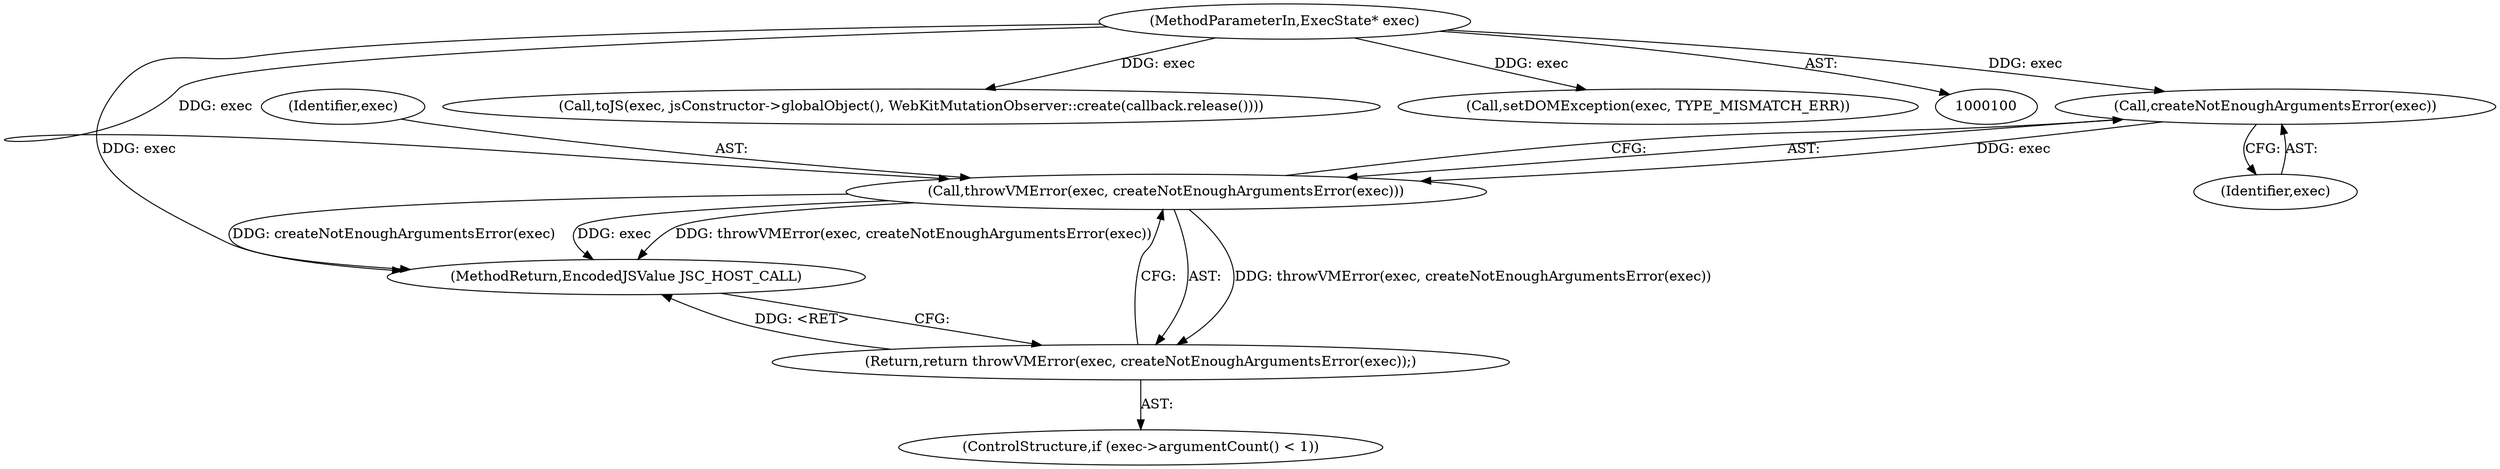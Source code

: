 digraph "0_Chrome_b944f670bb7a8a919daac497a4ea0536c954c201_5@API" {
"1000110" [label="(Call,createNotEnoughArgumentsError(exec))"];
"1000101" [label="(MethodParameterIn,ExecState* exec)"];
"1000108" [label="(Call,throwVMError(exec, createNotEnoughArgumentsError(exec)))"];
"1000107" [label="(Return,return throwVMError(exec, createNotEnoughArgumentsError(exec));)"];
"1000109" [label="(Identifier,exec)"];
"1000108" [label="(Call,throwVMError(exec, createNotEnoughArgumentsError(exec)))"];
"1000141" [label="(MethodReturn,EncodedJSValue JSC_HOST_CALL)"];
"1000111" [label="(Identifier,exec)"];
"1000110" [label="(Call,createNotEnoughArgumentsError(exec))"];
"1000103" [label="(ControlStructure,if (exec->argumentCount() < 1))"];
"1000136" [label="(Call,toJS(exec, jsConstructor->globalObject(), WebKitMutationObserver::create(callback.release())))"];
"1000120" [label="(Call,setDOMException(exec, TYPE_MISMATCH_ERR))"];
"1000107" [label="(Return,return throwVMError(exec, createNotEnoughArgumentsError(exec));)"];
"1000101" [label="(MethodParameterIn,ExecState* exec)"];
"1000110" -> "1000108"  [label="AST: "];
"1000110" -> "1000111"  [label="CFG: "];
"1000111" -> "1000110"  [label="AST: "];
"1000108" -> "1000110"  [label="CFG: "];
"1000110" -> "1000108"  [label="DDG: exec"];
"1000101" -> "1000110"  [label="DDG: exec"];
"1000101" -> "1000100"  [label="AST: "];
"1000101" -> "1000141"  [label="DDG: exec"];
"1000101" -> "1000108"  [label="DDG: exec"];
"1000101" -> "1000120"  [label="DDG: exec"];
"1000101" -> "1000136"  [label="DDG: exec"];
"1000108" -> "1000107"  [label="AST: "];
"1000109" -> "1000108"  [label="AST: "];
"1000107" -> "1000108"  [label="CFG: "];
"1000108" -> "1000141"  [label="DDG: throwVMError(exec, createNotEnoughArgumentsError(exec))"];
"1000108" -> "1000141"  [label="DDG: createNotEnoughArgumentsError(exec)"];
"1000108" -> "1000141"  [label="DDG: exec"];
"1000108" -> "1000107"  [label="DDG: throwVMError(exec, createNotEnoughArgumentsError(exec))"];
"1000107" -> "1000103"  [label="AST: "];
"1000141" -> "1000107"  [label="CFG: "];
"1000107" -> "1000141"  [label="DDG: <RET>"];
}
